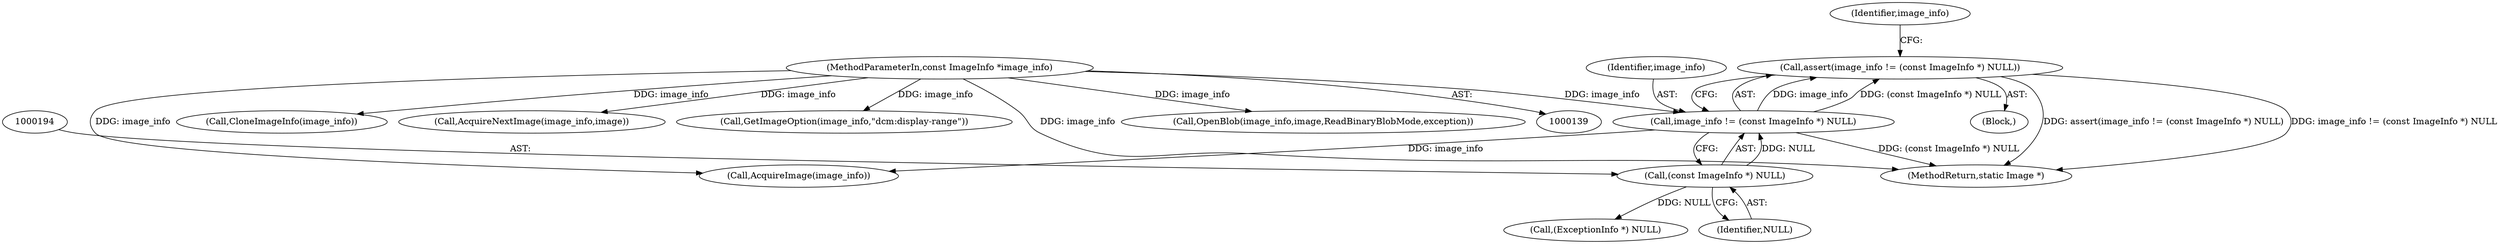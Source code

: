 digraph "0_ImageMagick_f6e9d0d9955e85bdd7540b251cd50d598dacc5e6_8@API" {
"1000190" [label="(Call,assert(image_info != (const ImageInfo *) NULL))"];
"1000191" [label="(Call,image_info != (const ImageInfo *) NULL)"];
"1000140" [label="(MethodParameterIn,const ImageInfo *image_info)"];
"1000193" [label="(Call,(const ImageInfo *) NULL)"];
"1000231" [label="(Call,AcquireImage(image_info))"];
"1002388" [label="(Call,CloneImageInfo(image_info))"];
"1000142" [label="(Block,)"];
"1000220" [label="(Call,(ExceptionInfo *) NULL)"];
"1004435" [label="(Call,AcquireNextImage(image_info,image))"];
"1003415" [label="(Call,GetImageOption(image_info,\"dcm:display-range\"))"];
"1000195" [label="(Identifier,NULL)"];
"1000190" [label="(Call,assert(image_info != (const ImageInfo *) NULL))"];
"1000191" [label="(Call,image_info != (const ImageInfo *) NULL)"];
"1004563" [label="(MethodReturn,static Image *)"];
"1000193" [label="(Call,(const ImageInfo *) NULL)"];
"1000192" [label="(Identifier,image_info)"];
"1000140" [label="(MethodParameterIn,const ImageInfo *image_info)"];
"1000199" [label="(Identifier,image_info)"];
"1000235" [label="(Call,OpenBlob(image_info,image,ReadBinaryBlobMode,exception))"];
"1000190" -> "1000142"  [label="AST: "];
"1000190" -> "1000191"  [label="CFG: "];
"1000191" -> "1000190"  [label="AST: "];
"1000199" -> "1000190"  [label="CFG: "];
"1000190" -> "1004563"  [label="DDG: assert(image_info != (const ImageInfo *) NULL)"];
"1000190" -> "1004563"  [label="DDG: image_info != (const ImageInfo *) NULL"];
"1000191" -> "1000190"  [label="DDG: image_info"];
"1000191" -> "1000190"  [label="DDG: (const ImageInfo *) NULL"];
"1000191" -> "1000193"  [label="CFG: "];
"1000192" -> "1000191"  [label="AST: "];
"1000193" -> "1000191"  [label="AST: "];
"1000191" -> "1004563"  [label="DDG: (const ImageInfo *) NULL"];
"1000140" -> "1000191"  [label="DDG: image_info"];
"1000193" -> "1000191"  [label="DDG: NULL"];
"1000191" -> "1000231"  [label="DDG: image_info"];
"1000140" -> "1000139"  [label="AST: "];
"1000140" -> "1004563"  [label="DDG: image_info"];
"1000140" -> "1000231"  [label="DDG: image_info"];
"1000140" -> "1000235"  [label="DDG: image_info"];
"1000140" -> "1002388"  [label="DDG: image_info"];
"1000140" -> "1003415"  [label="DDG: image_info"];
"1000140" -> "1004435"  [label="DDG: image_info"];
"1000193" -> "1000195"  [label="CFG: "];
"1000194" -> "1000193"  [label="AST: "];
"1000195" -> "1000193"  [label="AST: "];
"1000193" -> "1000220"  [label="DDG: NULL"];
}
